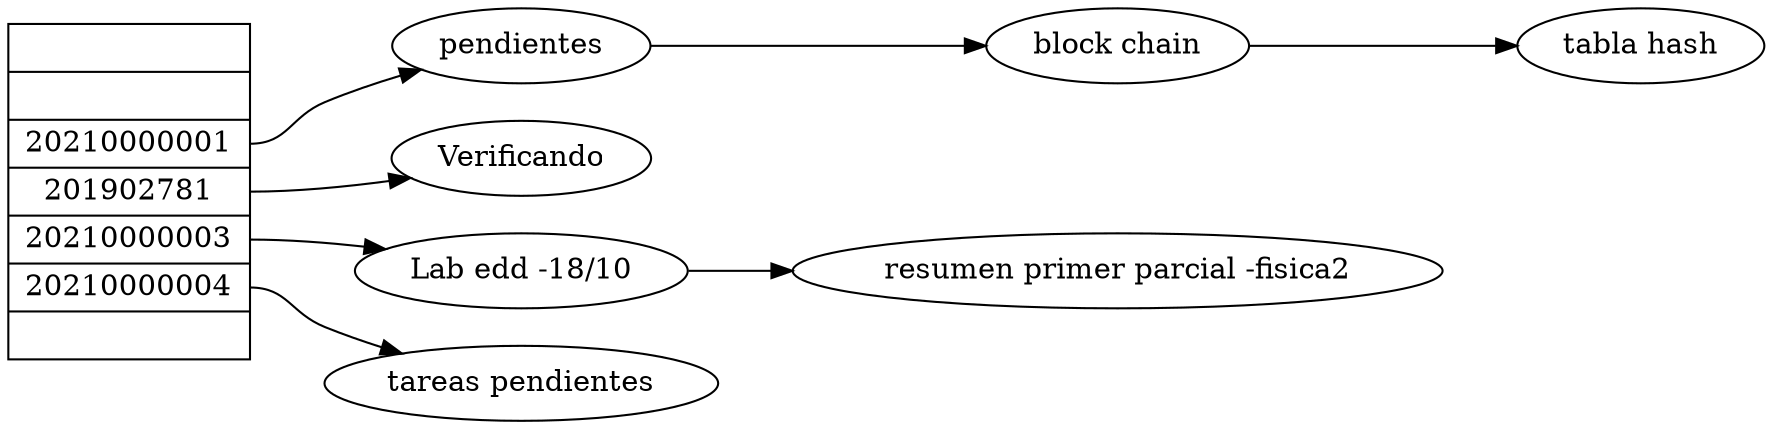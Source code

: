 digraph structs {
 rankdir=LR node[shape=record]; 
struct1 [label="<f0> |<f1> |<f2> 20210000001|<f3> 201902781|<f4> 20210000003|<f5> 20210000004|<f6> "];n20 [shape=ellipse, label="pendientes"] 
struct1:f2 -> n20 
n21 [shape=ellipse, label="block chain"] 
n20 -> n21 
n22 [shape=ellipse, label="tabla hash"] 
n21 -> n22 
n30 [shape=ellipse, label="Verificando"] 
struct1:f3 -> n30 
n40 [shape=ellipse, label="Lab edd -18/10"] 
struct1:f4 -> n40 
n41 [shape=ellipse, label="resumen primer parcial -fisica2"] 
n40 -> n41 
n50 [shape=ellipse, label="tareas pendientes"] 
struct1:f5 -> n50 

}